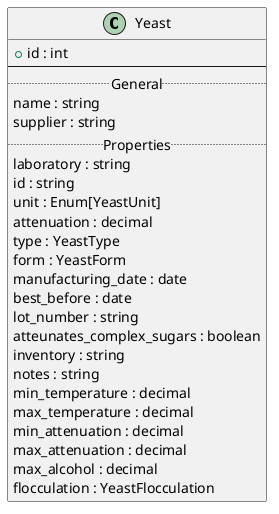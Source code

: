 @startuml
'!include documents/docs/plantuml/ERD/ingredients/Yeast/YeastFlocculation.puml 
'!include documents/docs/plantuml/ERD/ingredients/Yeast/YeastForm.puml 
'!include documents/docs/plantuml/ERD/ingredients/Yeast/YeastType.puml 
'!include documents/docs/plantuml/ERD/ingredients/Yeast/YeastUnit.puml


class "Yeast" as Yeast {
    + id : int
    --
    ..General..
    name : string
    supplier : string
    ..Properties..
    laboratory : string
    id : string                                     /' Example: US-05, WLP001, etc. '/
    unit : Enum[YeastUnit]
    attenuation : decimal
    type : YeastType
    form : YeastForm
    manufacturing_date : date
    best_before : date
    lot_number : string
    atteunates_complex_sugars : boolean
    inventory : string
    notes : string
    min_temperature : decimal
    max_temperature : decimal
    min_attenuation : decimal
    max_attenuation : decimal
    max_alcohol : decimal /' EngUnit: %, Max Alcohol By Volume '/
    flocculation : YeastFlocculation
}




@enduml